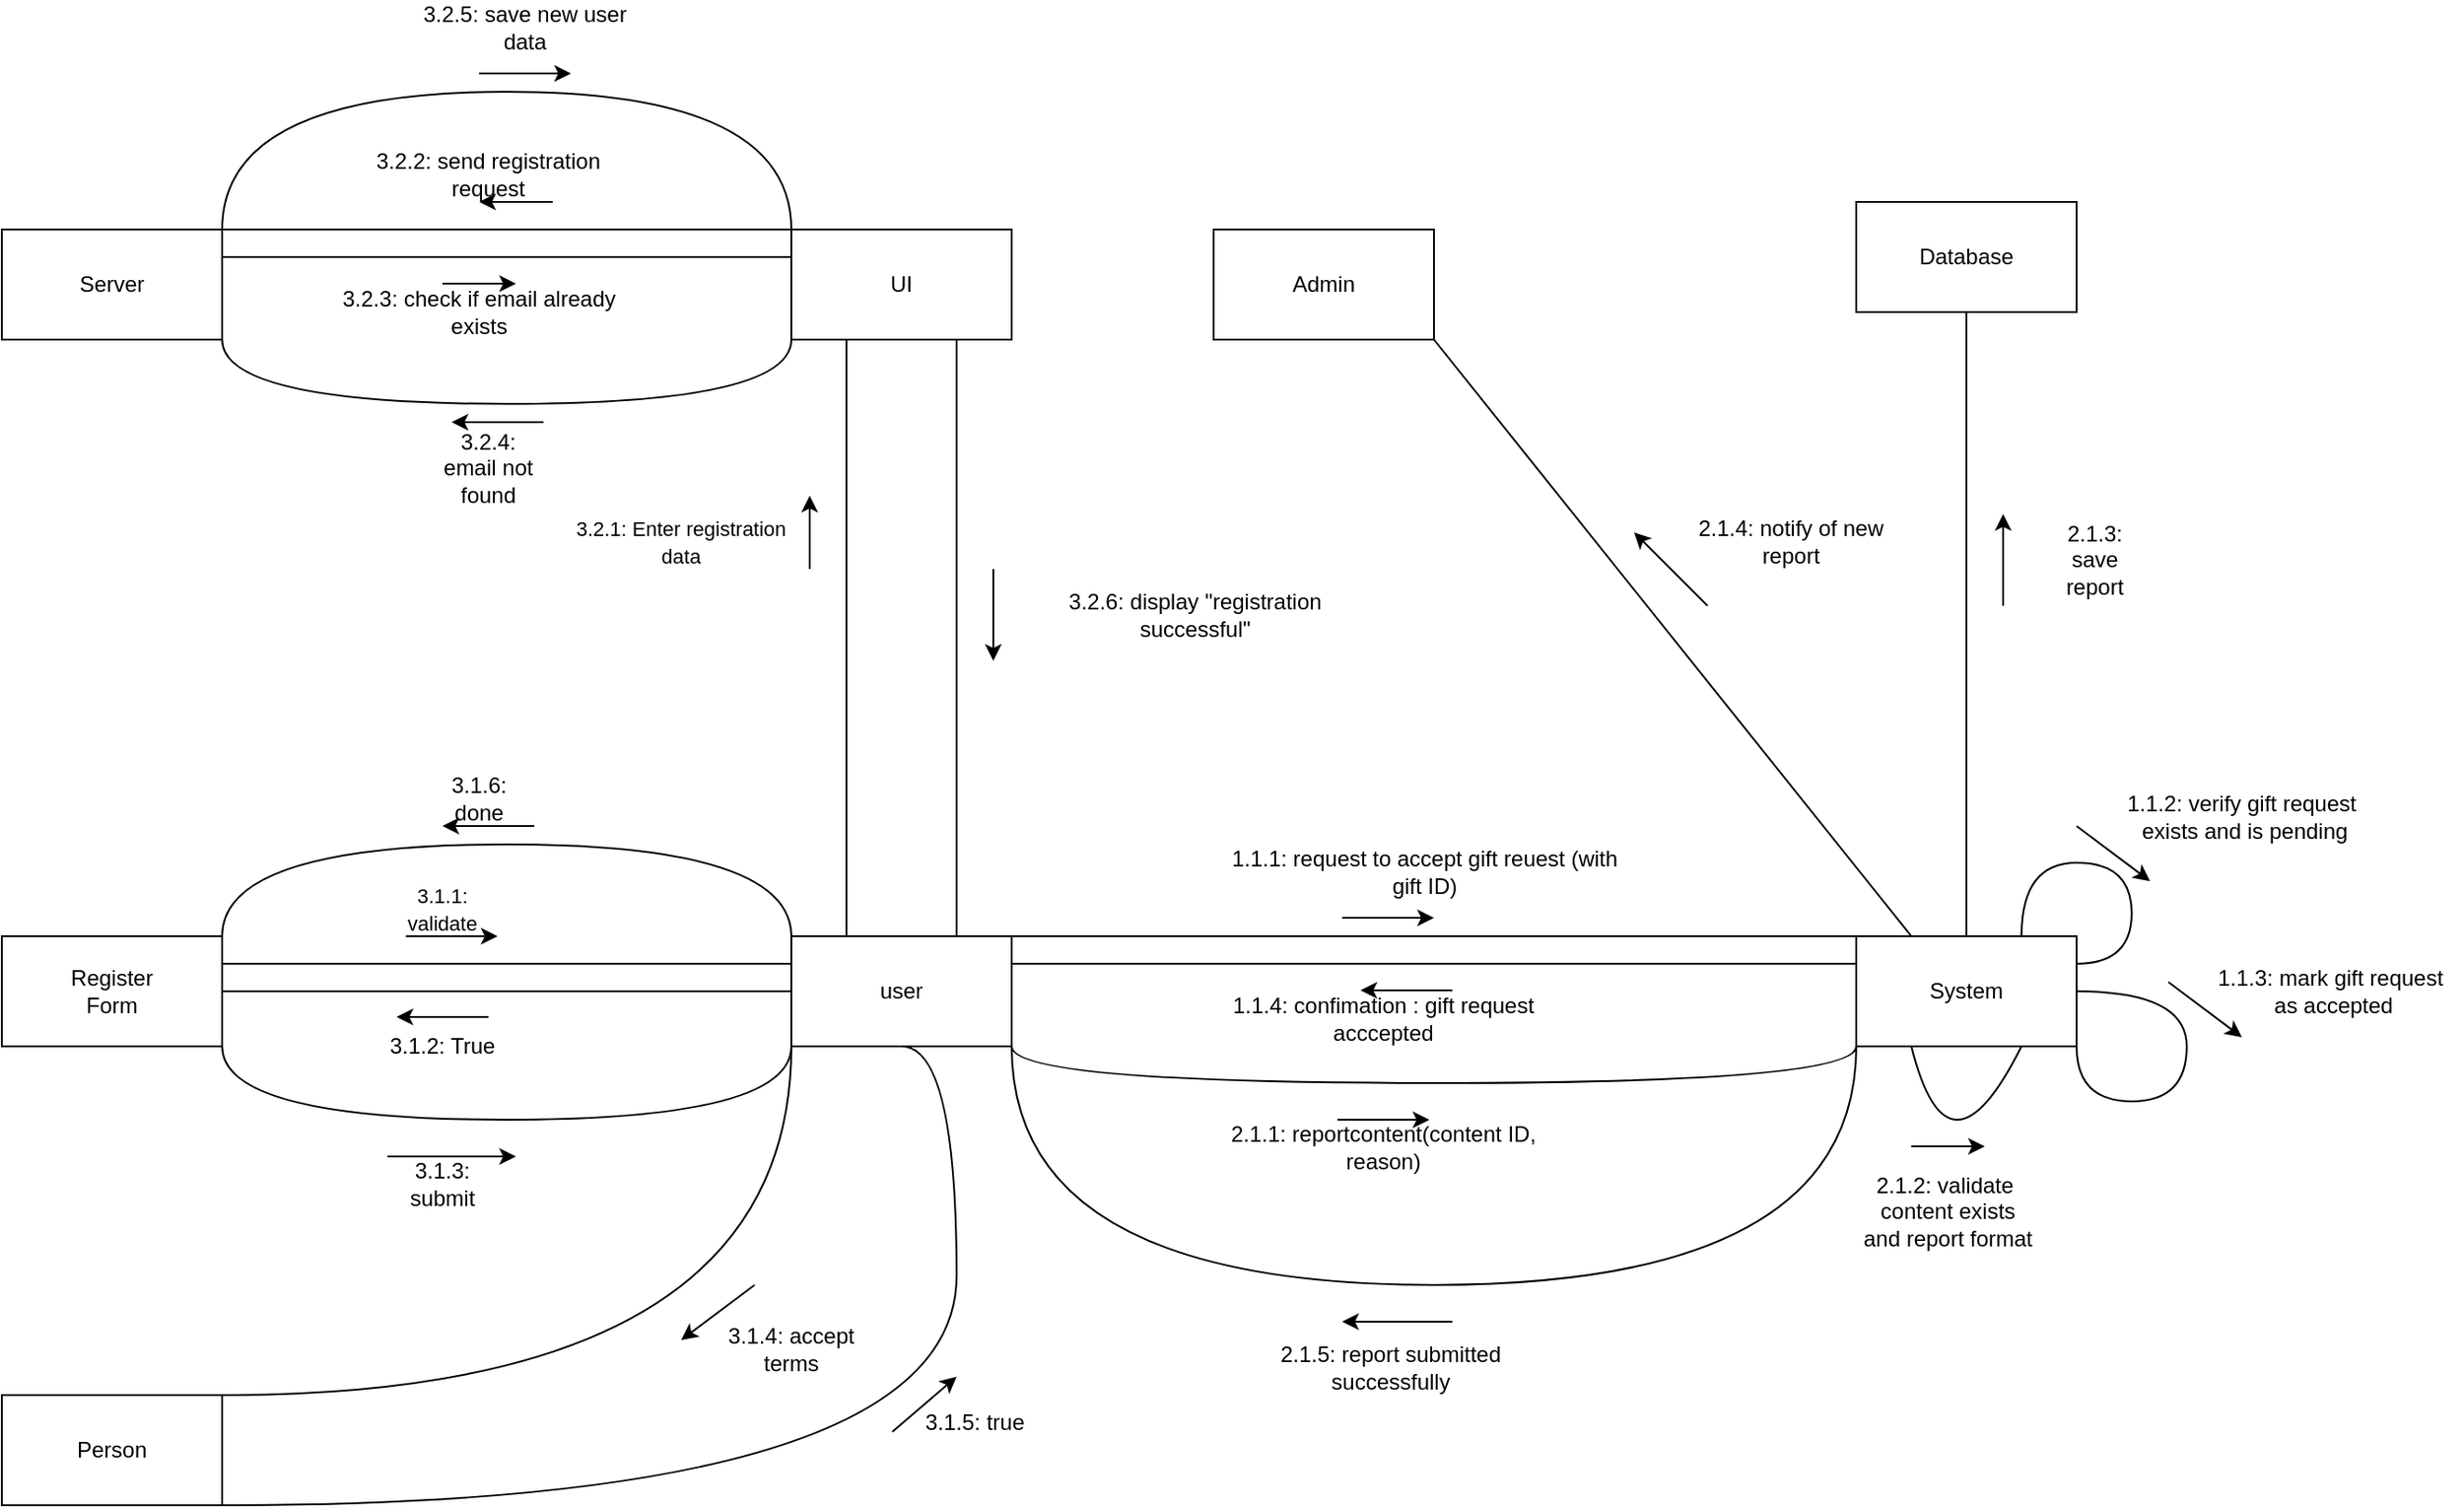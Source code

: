 <mxfile version="27.0.2">
  <diagram name="Page-1" id="LuqCLyvBA-2kQ4_CNmB2">
    <mxGraphModel dx="1892" dy="1726" grid="1" gridSize="10" guides="1" tooltips="1" connect="1" arrows="1" fold="1" page="1" pageScale="1" pageWidth="850" pageHeight="1100" math="0" shadow="0">
      <root>
        <mxCell id="0" />
        <mxCell id="1" parent="0" />
        <mxCell id="r0axmHb_OVfHNNUTWG5t-1" value="" style="rounded=0;whiteSpace=wrap;html=1;" vertex="1" parent="1">
          <mxGeometry x="70" y="50" width="120" height="60" as="geometry" />
        </mxCell>
        <mxCell id="r0axmHb_OVfHNNUTWG5t-2" value="user" style="text;html=1;align=center;verticalAlign=middle;whiteSpace=wrap;rounded=0;" vertex="1" parent="1">
          <mxGeometry x="100" y="65" width="60" height="30" as="geometry" />
        </mxCell>
        <mxCell id="r0axmHb_OVfHNNUTWG5t-3" value="" style="rounded=0;whiteSpace=wrap;html=1;" vertex="1" parent="1">
          <mxGeometry x="650" y="50" width="120" height="60" as="geometry" />
        </mxCell>
        <mxCell id="r0axmHb_OVfHNNUTWG5t-4" value="System" style="text;html=1;align=center;verticalAlign=middle;whiteSpace=wrap;rounded=0;" vertex="1" parent="1">
          <mxGeometry x="680" y="65" width="60" height="30" as="geometry" />
        </mxCell>
        <mxCell id="r0axmHb_OVfHNNUTWG5t-5" value="" style="endArrow=none;html=1;rounded=0;exitX=1;exitY=0;exitDx=0;exitDy=0;entryX=0;entryY=0;entryDx=0;entryDy=0;" edge="1" parent="1" source="r0axmHb_OVfHNNUTWG5t-1" target="r0axmHb_OVfHNNUTWG5t-3">
          <mxGeometry width="50" height="50" relative="1" as="geometry">
            <mxPoint x="350" y="110" as="sourcePoint" />
            <mxPoint x="400" y="60" as="targetPoint" />
          </mxGeometry>
        </mxCell>
        <mxCell id="r0axmHb_OVfHNNUTWG5t-6" value="" style="endArrow=classic;html=1;rounded=0;" edge="1" parent="1">
          <mxGeometry width="50" height="50" relative="1" as="geometry">
            <mxPoint x="370" y="40" as="sourcePoint" />
            <mxPoint x="420" y="40" as="targetPoint" />
          </mxGeometry>
        </mxCell>
        <mxCell id="r0axmHb_OVfHNNUTWG5t-7" value="&lt;span style=&quot;text-wrap-mode: nowrap;&quot;&gt;1.1.1: request to accept gift reuest (with gift ID)&lt;/span&gt;" style="text;html=1;align=center;verticalAlign=middle;whiteSpace=wrap;rounded=0;" vertex="1" parent="1">
          <mxGeometry x="300" width="230" height="30" as="geometry" />
        </mxCell>
        <mxCell id="r0axmHb_OVfHNNUTWG5t-9" value="" style="endArrow=none;html=1;rounded=0;entryX=0.75;entryY=0;entryDx=0;entryDy=0;edgeStyle=orthogonalEdgeStyle;curved=1;exitX=1;exitY=0.25;exitDx=0;exitDy=0;" edge="1" parent="1" source="r0axmHb_OVfHNNUTWG5t-3" target="r0axmHb_OVfHNNUTWG5t-3">
          <mxGeometry width="50" height="50" relative="1" as="geometry">
            <mxPoint x="800" y="50" as="sourcePoint" />
            <mxPoint x="710" y="180" as="targetPoint" />
            <Array as="points">
              <mxPoint x="800" y="65" />
              <mxPoint x="800" y="10" />
              <mxPoint x="740" y="10" />
            </Array>
          </mxGeometry>
        </mxCell>
        <mxCell id="r0axmHb_OVfHNNUTWG5t-10" value="" style="endArrow=classic;html=1;rounded=0;" edge="1" parent="1">
          <mxGeometry width="50" height="50" relative="1" as="geometry">
            <mxPoint x="770" y="-10" as="sourcePoint" />
            <mxPoint x="810" y="20" as="targetPoint" />
          </mxGeometry>
        </mxCell>
        <mxCell id="r0axmHb_OVfHNNUTWG5t-11" value="&lt;span style=&quot;text-wrap-mode: nowrap;&quot;&gt;1.1.2: verify gift request&lt;/span&gt;&lt;div style=&quot;text-wrap-mode: nowrap;&quot;&gt;&amp;nbsp;exists and is pending&lt;/div&gt;" style="text;html=1;align=center;verticalAlign=middle;whiteSpace=wrap;rounded=0;" vertex="1" parent="1">
          <mxGeometry x="790" y="-30" width="140" height="30" as="geometry" />
        </mxCell>
        <mxCell id="r0axmHb_OVfHNNUTWG5t-12" value="" style="endArrow=none;html=1;rounded=0;entryX=1;entryY=0.5;entryDx=0;entryDy=0;edgeStyle=orthogonalEdgeStyle;curved=1;exitX=1;exitY=1;exitDx=0;exitDy=0;" edge="1" parent="1" source="r0axmHb_OVfHNNUTWG5t-3" target="r0axmHb_OVfHNNUTWG5t-3">
          <mxGeometry width="50" height="50" relative="1" as="geometry">
            <mxPoint x="770" y="130" as="sourcePoint" />
            <mxPoint x="800" y="160" as="targetPoint" />
            <Array as="points">
              <mxPoint x="770" y="140" />
              <mxPoint x="830" y="140" />
              <mxPoint x="830" y="80" />
            </Array>
          </mxGeometry>
        </mxCell>
        <mxCell id="r0axmHb_OVfHNNUTWG5t-13" value="" style="endArrow=classic;html=1;rounded=0;" edge="1" parent="1">
          <mxGeometry width="50" height="50" relative="1" as="geometry">
            <mxPoint x="820" y="75" as="sourcePoint" />
            <mxPoint x="860" y="105" as="targetPoint" />
          </mxGeometry>
        </mxCell>
        <mxCell id="r0axmHb_OVfHNNUTWG5t-14" value="&lt;span style=&quot;text-wrap-mode: nowrap;&quot;&gt;1.1.3: mark gift request&amp;nbsp;&lt;/span&gt;&lt;div style=&quot;text-wrap-mode: nowrap;&quot;&gt;as accepted&lt;/div&gt;" style="text;html=1;align=center;verticalAlign=middle;whiteSpace=wrap;rounded=0;" vertex="1" parent="1">
          <mxGeometry x="840" y="65" width="140" height="30" as="geometry" />
        </mxCell>
        <mxCell id="r0axmHb_OVfHNNUTWG5t-15" value="" style="endArrow=classic;html=1;rounded=0;" edge="1" parent="1">
          <mxGeometry width="50" height="50" relative="1" as="geometry">
            <mxPoint x="430" y="79.5" as="sourcePoint" />
            <mxPoint x="380" y="79.5" as="targetPoint" />
          </mxGeometry>
        </mxCell>
        <mxCell id="r0axmHb_OVfHNNUTWG5t-16" value="" style="endArrow=none;html=1;rounded=0;entryX=0;entryY=0.25;entryDx=0;entryDy=0;exitX=1;exitY=0.25;exitDx=0;exitDy=0;" edge="1" parent="1" source="r0axmHb_OVfHNNUTWG5t-1" target="r0axmHb_OVfHNNUTWG5t-3">
          <mxGeometry width="50" height="50" relative="1" as="geometry">
            <mxPoint x="560" y="160" as="sourcePoint" />
            <mxPoint x="610" y="110" as="targetPoint" />
          </mxGeometry>
        </mxCell>
        <mxCell id="r0axmHb_OVfHNNUTWG5t-17" value="&lt;span style=&quot;text-wrap-mode: nowrap;&quot;&gt;1.1.4: confimation : gift request acccepted&lt;/span&gt;" style="text;html=1;align=center;verticalAlign=middle;whiteSpace=wrap;rounded=0;" vertex="1" parent="1">
          <mxGeometry x="290" y="80" width="205" height="30" as="geometry" />
        </mxCell>
        <mxCell id="r0axmHb_OVfHNNUTWG5t-18" value="" style="endArrow=none;html=1;rounded=0;exitX=1;exitY=1;exitDx=0;exitDy=0;entryX=0;entryY=1;entryDx=0;entryDy=0;edgeStyle=orthogonalEdgeStyle;curved=1;" edge="1" parent="1" source="r0axmHb_OVfHNNUTWG5t-1" target="r0axmHb_OVfHNNUTWG5t-3">
          <mxGeometry width="50" height="50" relative="1" as="geometry">
            <mxPoint x="360" y="230" as="sourcePoint" />
            <mxPoint x="410" y="180" as="targetPoint" />
            <Array as="points">
              <mxPoint x="190" y="130" />
              <mxPoint x="650" y="130" />
            </Array>
          </mxGeometry>
        </mxCell>
        <mxCell id="r0axmHb_OVfHNNUTWG5t-19" value="" style="endArrow=classic;html=1;rounded=0;" edge="1" parent="1">
          <mxGeometry width="50" height="50" relative="1" as="geometry">
            <mxPoint x="367.5" y="150" as="sourcePoint" />
            <mxPoint x="417.5" y="150" as="targetPoint" />
          </mxGeometry>
        </mxCell>
        <mxCell id="r0axmHb_OVfHNNUTWG5t-20" value="&lt;span style=&quot;text-wrap-mode: nowrap;&quot;&gt;2.1.1: reportcontent(content ID, reason)&lt;/span&gt;" style="text;html=1;align=center;verticalAlign=middle;whiteSpace=wrap;rounded=0;" vertex="1" parent="1">
          <mxGeometry x="306" y="150" width="173" height="30" as="geometry" />
        </mxCell>
        <mxCell id="r0axmHb_OVfHNNUTWG5t-21" value="" style="endArrow=none;html=1;rounded=0;entryX=0.75;entryY=1;entryDx=0;entryDy=0;exitX=0.25;exitY=1;exitDx=0;exitDy=0;edgeStyle=orthogonalEdgeStyle;curved=1;" edge="1" parent="1" source="r0axmHb_OVfHNNUTWG5t-3" target="r0axmHb_OVfHNNUTWG5t-3">
          <mxGeometry width="50" height="50" relative="1" as="geometry">
            <mxPoint x="680" y="130" as="sourcePoint" />
            <mxPoint x="740" y="130" as="targetPoint" />
            <Array as="points">
              <mxPoint x="700" y="190" />
            </Array>
          </mxGeometry>
        </mxCell>
        <mxCell id="r0axmHb_OVfHNNUTWG5t-22" value="" style="endArrow=classic;html=1;rounded=0;" edge="1" parent="1">
          <mxGeometry width="50" height="50" relative="1" as="geometry">
            <mxPoint x="680" y="164.5" as="sourcePoint" />
            <mxPoint x="720" y="164.5" as="targetPoint" />
          </mxGeometry>
        </mxCell>
        <mxCell id="r0axmHb_OVfHNNUTWG5t-23" value="&lt;span style=&quot;text-wrap-mode: nowrap;&quot;&gt;2.1.2: validate&amp;nbsp;&lt;/span&gt;&lt;div style=&quot;text-wrap-mode: nowrap;&quot;&gt;content exists&lt;/div&gt;&lt;div style=&quot;text-wrap-mode: nowrap;&quot;&gt;and report format&lt;/div&gt;" style="text;html=1;align=center;verticalAlign=middle;whiteSpace=wrap;rounded=0;" vertex="1" parent="1">
          <mxGeometry x="650" y="170" width="100" height="60" as="geometry" />
        </mxCell>
        <mxCell id="r0axmHb_OVfHNNUTWG5t-24" value="" style="rounded=0;whiteSpace=wrap;html=1;" vertex="1" parent="1">
          <mxGeometry x="650" y="-350" width="120" height="60" as="geometry" />
        </mxCell>
        <mxCell id="r0axmHb_OVfHNNUTWG5t-25" value="Database" style="text;html=1;align=center;verticalAlign=middle;whiteSpace=wrap;rounded=0;" vertex="1" parent="1">
          <mxGeometry x="680" y="-335" width="60" height="30" as="geometry" />
        </mxCell>
        <mxCell id="r0axmHb_OVfHNNUTWG5t-26" value="" style="endArrow=none;html=1;rounded=0;exitX=0.5;exitY=0;exitDx=0;exitDy=0;entryX=0.5;entryY=1;entryDx=0;entryDy=0;" edge="1" parent="1" source="r0axmHb_OVfHNNUTWG5t-3" target="r0axmHb_OVfHNNUTWG5t-24">
          <mxGeometry width="50" height="50" relative="1" as="geometry">
            <mxPoint x="680" y="-30" as="sourcePoint" />
            <mxPoint x="730" y="-80" as="targetPoint" />
          </mxGeometry>
        </mxCell>
        <mxCell id="r0axmHb_OVfHNNUTWG5t-27" value="" style="endArrow=classic;html=1;rounded=0;" edge="1" parent="1">
          <mxGeometry width="50" height="50" relative="1" as="geometry">
            <mxPoint x="730" y="-130" as="sourcePoint" />
            <mxPoint x="730" y="-180" as="targetPoint" />
          </mxGeometry>
        </mxCell>
        <mxCell id="r0axmHb_OVfHNNUTWG5t-28" value="&lt;span style=&quot;text-wrap-mode: nowrap;&quot;&gt;2.1.3: save report&lt;/span&gt;" style="text;html=1;align=center;verticalAlign=middle;whiteSpace=wrap;rounded=0;" vertex="1" parent="1">
          <mxGeometry x="750" y="-170" width="60" height="30" as="geometry" />
        </mxCell>
        <mxCell id="r0axmHb_OVfHNNUTWG5t-29" value="" style="rounded=0;whiteSpace=wrap;html=1;" vertex="1" parent="1">
          <mxGeometry x="300" y="-335" width="120" height="60" as="geometry" />
        </mxCell>
        <mxCell id="r0axmHb_OVfHNNUTWG5t-30" value="Admin" style="text;html=1;align=center;verticalAlign=middle;whiteSpace=wrap;rounded=0;" vertex="1" parent="1">
          <mxGeometry x="330" y="-320" width="60" height="30" as="geometry" />
        </mxCell>
        <mxCell id="r0axmHb_OVfHNNUTWG5t-31" value="" style="endArrow=none;html=1;rounded=0;entryX=0.25;entryY=0;entryDx=0;entryDy=0;exitX=1;exitY=1;exitDx=0;exitDy=0;" edge="1" parent="1" source="r0axmHb_OVfHNNUTWG5t-29" target="r0axmHb_OVfHNNUTWG5t-3">
          <mxGeometry width="50" height="50" relative="1" as="geometry">
            <mxPoint x="610" y="-60" as="sourcePoint" />
            <mxPoint x="660" y="-110" as="targetPoint" />
          </mxGeometry>
        </mxCell>
        <mxCell id="r0axmHb_OVfHNNUTWG5t-32" value="" style="endArrow=classic;html=1;rounded=0;" edge="1" parent="1">
          <mxGeometry width="50" height="50" relative="1" as="geometry">
            <mxPoint x="569" y="-130" as="sourcePoint" />
            <mxPoint x="529" y="-170" as="targetPoint" />
          </mxGeometry>
        </mxCell>
        <mxCell id="r0axmHb_OVfHNNUTWG5t-33" value="&lt;span style=&quot;text-wrap-mode: nowrap;&quot;&gt;2.1.4: notify of new report&lt;/span&gt;" style="text;html=1;align=center;verticalAlign=middle;whiteSpace=wrap;rounded=0;" vertex="1" parent="1">
          <mxGeometry x="549" y="-180" width="131" height="30" as="geometry" />
        </mxCell>
        <mxCell id="r0axmHb_OVfHNNUTWG5t-34" value="" style="endArrow=none;html=1;rounded=0;entryX=0;entryY=1;entryDx=0;entryDy=0;exitX=1;exitY=1;exitDx=0;exitDy=0;edgeStyle=orthogonalEdgeStyle;curved=1;" edge="1" parent="1" source="r0axmHb_OVfHNNUTWG5t-1" target="r0axmHb_OVfHNNUTWG5t-3">
          <mxGeometry width="50" height="50" relative="1" as="geometry">
            <mxPoint x="520" y="300" as="sourcePoint" />
            <mxPoint x="570" y="250" as="targetPoint" />
            <Array as="points">
              <mxPoint x="190" y="240" />
              <mxPoint x="650" y="240" />
            </Array>
          </mxGeometry>
        </mxCell>
        <mxCell id="r0axmHb_OVfHNNUTWG5t-35" value="" style="endArrow=classic;html=1;rounded=0;" edge="1" parent="1">
          <mxGeometry width="50" height="50" relative="1" as="geometry">
            <mxPoint x="430" y="260" as="sourcePoint" />
            <mxPoint x="370" y="260" as="targetPoint" />
          </mxGeometry>
        </mxCell>
        <mxCell id="r0axmHb_OVfHNNUTWG5t-36" value="&lt;span style=&quot;text-wrap-mode: nowrap;&quot;&gt;2.1.5: report submitted successfully&lt;/span&gt;" style="text;html=1;align=center;verticalAlign=middle;whiteSpace=wrap;rounded=0;" vertex="1" parent="1">
          <mxGeometry x="314" y="270" width="165" height="30" as="geometry" />
        </mxCell>
        <mxCell id="r0axmHb_OVfHNNUTWG5t-37" value="" style="rounded=0;whiteSpace=wrap;html=1;" vertex="1" parent="1">
          <mxGeometry x="-360" y="50" width="120" height="60" as="geometry" />
        </mxCell>
        <mxCell id="r0axmHb_OVfHNNUTWG5t-38" value="Register Form" style="text;html=1;align=center;verticalAlign=middle;whiteSpace=wrap;rounded=0;" vertex="1" parent="1">
          <mxGeometry x="-330" y="65" width="60" height="30" as="geometry" />
        </mxCell>
        <mxCell id="r0axmHb_OVfHNNUTWG5t-39" value="" style="rounded=0;whiteSpace=wrap;html=1;" vertex="1" parent="1">
          <mxGeometry x="-360" y="300" width="120" height="60" as="geometry" />
        </mxCell>
        <mxCell id="r0axmHb_OVfHNNUTWG5t-40" value="Person" style="text;html=1;align=center;verticalAlign=middle;whiteSpace=wrap;rounded=0;" vertex="1" parent="1">
          <mxGeometry x="-330" y="315" width="60" height="30" as="geometry" />
        </mxCell>
        <mxCell id="r0axmHb_OVfHNNUTWG5t-41" value="" style="endArrow=none;html=1;rounded=0;exitX=1;exitY=0.25;exitDx=0;exitDy=0;entryX=0;entryY=0.25;entryDx=0;entryDy=0;" edge="1" parent="1" source="r0axmHb_OVfHNNUTWG5t-37" target="r0axmHb_OVfHNNUTWG5t-1">
          <mxGeometry width="50" height="50" relative="1" as="geometry">
            <mxPoint x="-130" y="80" as="sourcePoint" />
            <mxPoint x="-20" y="65" as="targetPoint" />
          </mxGeometry>
        </mxCell>
        <mxCell id="r0axmHb_OVfHNNUTWG5t-42" value="" style="endArrow=classic;html=1;rounded=0;" edge="1" parent="1">
          <mxGeometry width="50" height="50" relative="1" as="geometry">
            <mxPoint x="-140" y="50" as="sourcePoint" />
            <mxPoint x="-90" y="50" as="targetPoint" />
          </mxGeometry>
        </mxCell>
        <mxCell id="r0axmHb_OVfHNNUTWG5t-43" value="&lt;span style=&quot;font-size: 11px; text-wrap-mode: nowrap; background-color: rgb(255, 255, 255);&quot;&gt;3.1.1: validate&lt;/span&gt;" style="text;html=1;align=center;verticalAlign=middle;whiteSpace=wrap;rounded=0;" vertex="1" parent="1">
          <mxGeometry x="-150" y="20" width="60" height="30" as="geometry" />
        </mxCell>
        <mxCell id="r0axmHb_OVfHNNUTWG5t-44" value="" style="endArrow=none;html=1;rounded=0;entryX=0;entryY=0.5;entryDx=0;entryDy=0;exitX=1;exitY=0.5;exitDx=0;exitDy=0;" edge="1" parent="1" source="r0axmHb_OVfHNNUTWG5t-37" target="r0axmHb_OVfHNNUTWG5t-1">
          <mxGeometry width="50" height="50" relative="1" as="geometry">
            <mxPoint x="-70" y="170" as="sourcePoint" />
            <mxPoint x="-20" y="120" as="targetPoint" />
          </mxGeometry>
        </mxCell>
        <mxCell id="r0axmHb_OVfHNNUTWG5t-45" value="" style="endArrow=classic;html=1;rounded=0;" edge="1" parent="1">
          <mxGeometry width="50" height="50" relative="1" as="geometry">
            <mxPoint x="-95" y="94" as="sourcePoint" />
            <mxPoint x="-145" y="94" as="targetPoint" />
          </mxGeometry>
        </mxCell>
        <mxCell id="r0axmHb_OVfHNNUTWG5t-46" value="&lt;span style=&quot;text-wrap-mode: nowrap;&quot;&gt;3.1.2: True&lt;/span&gt;" style="text;html=1;align=center;verticalAlign=middle;whiteSpace=wrap;rounded=0;" vertex="1" parent="1">
          <mxGeometry x="-150" y="95" width="60" height="30" as="geometry" />
        </mxCell>
        <mxCell id="r0axmHb_OVfHNNUTWG5t-47" value="" style="endArrow=none;html=1;rounded=0;exitX=1;exitY=1;exitDx=0;exitDy=0;entryX=0;entryY=1;entryDx=0;entryDy=0;edgeStyle=orthogonalEdgeStyle;curved=1;" edge="1" parent="1" source="r0axmHb_OVfHNNUTWG5t-37" target="r0axmHb_OVfHNNUTWG5t-1">
          <mxGeometry width="50" height="50" relative="1" as="geometry">
            <mxPoint x="-140" y="200" as="sourcePoint" />
            <mxPoint x="-90" y="150" as="targetPoint" />
            <Array as="points">
              <mxPoint x="-240" y="150" />
              <mxPoint x="70" y="150" />
            </Array>
          </mxGeometry>
        </mxCell>
        <mxCell id="r0axmHb_OVfHNNUTWG5t-48" value="" style="endArrow=classic;html=1;rounded=0;" edge="1" parent="1">
          <mxGeometry width="50" height="50" relative="1" as="geometry">
            <mxPoint x="-150" y="170" as="sourcePoint" />
            <mxPoint x="-80" y="170" as="targetPoint" />
          </mxGeometry>
        </mxCell>
        <mxCell id="r0axmHb_OVfHNNUTWG5t-50" value="&lt;span style=&quot;text-wrap-mode: nowrap;&quot;&gt;3.1.3: submit&lt;/span&gt;" style="text;html=1;align=center;verticalAlign=middle;whiteSpace=wrap;rounded=0;" vertex="1" parent="1">
          <mxGeometry x="-150" y="170" width="60" height="30" as="geometry" />
        </mxCell>
        <mxCell id="r0axmHb_OVfHNNUTWG5t-51" value="" style="endArrow=none;html=1;rounded=0;entryX=0;entryY=1;entryDx=0;entryDy=0;exitX=1;exitY=0;exitDx=0;exitDy=0;edgeStyle=orthogonalEdgeStyle;curved=1;" edge="1" parent="1" source="r0axmHb_OVfHNNUTWG5t-39" target="r0axmHb_OVfHNNUTWG5t-1">
          <mxGeometry width="50" height="50" relative="1" as="geometry">
            <mxPoint x="10" y="330" as="sourcePoint" />
            <mxPoint x="60" y="280" as="targetPoint" />
            <Array as="points">
              <mxPoint x="70" y="300" />
            </Array>
          </mxGeometry>
        </mxCell>
        <mxCell id="r0axmHb_OVfHNNUTWG5t-52" value="" style="endArrow=classic;html=1;rounded=0;" edge="1" parent="1">
          <mxGeometry width="50" height="50" relative="1" as="geometry">
            <mxPoint x="50" y="240" as="sourcePoint" />
            <mxPoint x="10" y="270" as="targetPoint" />
          </mxGeometry>
        </mxCell>
        <mxCell id="r0axmHb_OVfHNNUTWG5t-53" value="&lt;span style=&quot;text-wrap-mode: nowrap;&quot;&gt;3.1.4: accept terms&lt;/span&gt;" style="text;html=1;align=center;verticalAlign=middle;whiteSpace=wrap;rounded=0;" vertex="1" parent="1">
          <mxGeometry x="30" y="260" width="80" height="30" as="geometry" />
        </mxCell>
        <mxCell id="r0axmHb_OVfHNNUTWG5t-55" value="" style="endArrow=none;html=1;rounded=0;exitX=1;exitY=1;exitDx=0;exitDy=0;entryX=0.5;entryY=1;entryDx=0;entryDy=0;edgeStyle=orthogonalEdgeStyle;curved=1;" edge="1" parent="1" source="r0axmHb_OVfHNNUTWG5t-39" target="r0axmHb_OVfHNNUTWG5t-1">
          <mxGeometry width="50" height="50" relative="1" as="geometry">
            <mxPoint x="-160" y="380" as="sourcePoint" />
            <mxPoint x="-110" y="330" as="targetPoint" />
            <Array as="points">
              <mxPoint x="160" y="360" />
              <mxPoint x="160" y="110" />
            </Array>
          </mxGeometry>
        </mxCell>
        <mxCell id="r0axmHb_OVfHNNUTWG5t-56" value="" style="endArrow=classic;html=1;rounded=0;entryX=0.25;entryY=0;entryDx=0;entryDy=0;" edge="1" parent="1">
          <mxGeometry width="50" height="50" relative="1" as="geometry">
            <mxPoint x="125" y="320" as="sourcePoint" />
            <mxPoint x="160" y="290" as="targetPoint" />
          </mxGeometry>
        </mxCell>
        <mxCell id="r0axmHb_OVfHNNUTWG5t-57" value="&lt;span style=&quot;text-wrap-mode: nowrap;&quot;&gt;3.1.5: true&lt;/span&gt;" style="text;html=1;align=center;verticalAlign=middle;whiteSpace=wrap;rounded=0;" vertex="1" parent="1">
          <mxGeometry x="140" y="300" width="60" height="30" as="geometry" />
        </mxCell>
        <mxCell id="r0axmHb_OVfHNNUTWG5t-58" value="" style="endArrow=none;html=1;rounded=0;exitX=1;exitY=0;exitDx=0;exitDy=0;entryX=0;entryY=0;entryDx=0;entryDy=0;edgeStyle=orthogonalEdgeStyle;curved=1;" edge="1" parent="1" source="r0axmHb_OVfHNNUTWG5t-37" target="r0axmHb_OVfHNNUTWG5t-1">
          <mxGeometry width="50" height="50" relative="1" as="geometry">
            <mxPoint x="-230" y="10" as="sourcePoint" />
            <mxPoint x="-180" y="-40" as="targetPoint" />
            <Array as="points">
              <mxPoint x="-240" />
              <mxPoint x="70" />
            </Array>
          </mxGeometry>
        </mxCell>
        <mxCell id="r0axmHb_OVfHNNUTWG5t-59" value="" style="endArrow=classic;html=1;rounded=0;" edge="1" parent="1">
          <mxGeometry width="50" height="50" relative="1" as="geometry">
            <mxPoint x="-70" y="-10" as="sourcePoint" />
            <mxPoint x="-120" y="-10" as="targetPoint" />
          </mxGeometry>
        </mxCell>
        <mxCell id="r0axmHb_OVfHNNUTWG5t-60" value="&lt;span style=&quot;text-wrap-mode: nowrap;&quot;&gt;3.1.6: done&lt;/span&gt;" style="text;html=1;align=center;verticalAlign=middle;whiteSpace=wrap;rounded=0;" vertex="1" parent="1">
          <mxGeometry x="-130" y="-40" width="60" height="30" as="geometry" />
        </mxCell>
        <mxCell id="r0axmHb_OVfHNNUTWG5t-61" value="" style="rounded=0;whiteSpace=wrap;html=1;" vertex="1" parent="1">
          <mxGeometry x="70" y="-335" width="120" height="60" as="geometry" />
        </mxCell>
        <mxCell id="r0axmHb_OVfHNNUTWG5t-62" value="UI" style="text;html=1;align=center;verticalAlign=middle;whiteSpace=wrap;rounded=0;" vertex="1" parent="1">
          <mxGeometry x="100" y="-320" width="60" height="30" as="geometry" />
        </mxCell>
        <mxCell id="r0axmHb_OVfHNNUTWG5t-63" value="" style="rounded=0;whiteSpace=wrap;html=1;" vertex="1" parent="1">
          <mxGeometry x="-360" y="-335" width="120" height="60" as="geometry" />
        </mxCell>
        <mxCell id="r0axmHb_OVfHNNUTWG5t-64" value="Server" style="text;html=1;align=center;verticalAlign=middle;whiteSpace=wrap;rounded=0;" vertex="1" parent="1">
          <mxGeometry x="-330" y="-320" width="60" height="30" as="geometry" />
        </mxCell>
        <mxCell id="r0axmHb_OVfHNNUTWG5t-65" value="" style="endArrow=none;html=1;rounded=0;exitX=0.25;exitY=0;exitDx=0;exitDy=0;entryX=0.25;entryY=1;entryDx=0;entryDy=0;" edge="1" parent="1" source="r0axmHb_OVfHNNUTWG5t-1" target="r0axmHb_OVfHNNUTWG5t-61">
          <mxGeometry width="50" height="50" relative="1" as="geometry">
            <mxPoint x="110" as="sourcePoint" />
            <mxPoint x="160" y="-50" as="targetPoint" />
          </mxGeometry>
        </mxCell>
        <mxCell id="r0axmHb_OVfHNNUTWG5t-66" value="" style="endArrow=classic;html=1;rounded=0;" edge="1" parent="1">
          <mxGeometry width="50" height="50" relative="1" as="geometry">
            <mxPoint x="80" y="-150" as="sourcePoint" />
            <mxPoint x="80" y="-190" as="targetPoint" />
          </mxGeometry>
        </mxCell>
        <mxCell id="r0axmHb_OVfHNNUTWG5t-67" value="&lt;span style=&quot;font-size: 11px; text-wrap-mode: nowrap; background-color: rgb(255, 255, 255);&quot;&gt;3.2.1: Enter registration data&lt;/span&gt;" style="text;html=1;align=center;verticalAlign=middle;whiteSpace=wrap;rounded=0;" vertex="1" parent="1">
          <mxGeometry x="-50" y="-180" width="120" height="30" as="geometry" />
        </mxCell>
        <mxCell id="r0axmHb_OVfHNNUTWG5t-68" value="" style="endArrow=none;html=1;rounded=0;entryX=0;entryY=0;entryDx=0;entryDy=0;exitX=1;exitY=0;exitDx=0;exitDy=0;" edge="1" parent="1" source="r0axmHb_OVfHNNUTWG5t-63" target="r0axmHb_OVfHNNUTWG5t-61">
          <mxGeometry width="50" height="50" relative="1" as="geometry">
            <mxPoint x="-10" y="-260" as="sourcePoint" />
            <mxPoint x="40" y="-310" as="targetPoint" />
          </mxGeometry>
        </mxCell>
        <mxCell id="r0axmHb_OVfHNNUTWG5t-69" value="" style="endArrow=classic;html=1;rounded=0;" edge="1" parent="1">
          <mxGeometry width="50" height="50" relative="1" as="geometry">
            <mxPoint x="-60" y="-350" as="sourcePoint" />
            <mxPoint x="-100" y="-350" as="targetPoint" />
          </mxGeometry>
        </mxCell>
        <mxCell id="r0axmHb_OVfHNNUTWG5t-70" value="&lt;span style=&quot;text-wrap-mode: nowrap;&quot;&gt;3.2.2: send registration request&lt;/span&gt;" style="text;html=1;align=center;verticalAlign=middle;whiteSpace=wrap;rounded=0;" vertex="1" parent="1">
          <mxGeometry x="-170" y="-380" width="150" height="30" as="geometry" />
        </mxCell>
        <mxCell id="r0axmHb_OVfHNNUTWG5t-71" value="" style="endArrow=none;html=1;rounded=0;exitX=1;exitY=0.25;exitDx=0;exitDy=0;entryX=0;entryY=0.25;entryDx=0;entryDy=0;" edge="1" parent="1" source="r0axmHb_OVfHNNUTWG5t-63" target="r0axmHb_OVfHNNUTWG5t-61">
          <mxGeometry width="50" height="50" relative="1" as="geometry">
            <mxPoint x="-160" y="-230" as="sourcePoint" />
            <mxPoint x="-110" y="-280" as="targetPoint" />
          </mxGeometry>
        </mxCell>
        <mxCell id="r0axmHb_OVfHNNUTWG5t-72" value="" style="endArrow=classic;html=1;rounded=0;" edge="1" parent="1">
          <mxGeometry width="50" height="50" relative="1" as="geometry">
            <mxPoint x="-120" y="-305.5" as="sourcePoint" />
            <mxPoint x="-80" y="-305.5" as="targetPoint" />
          </mxGeometry>
        </mxCell>
        <mxCell id="r0axmHb_OVfHNNUTWG5t-73" value="&lt;span style=&quot;text-wrap-mode: nowrap;&quot;&gt;3.2.3: check if email already exists&lt;/span&gt;" style="text;html=1;align=center;verticalAlign=middle;whiteSpace=wrap;rounded=0;" vertex="1" parent="1">
          <mxGeometry x="-180" y="-305" width="160" height="30" as="geometry" />
        </mxCell>
        <mxCell id="r0axmHb_OVfHNNUTWG5t-74" value="" style="endArrow=none;html=1;rounded=0;entryX=0;entryY=1;entryDx=0;entryDy=0;exitX=1;exitY=1;exitDx=0;exitDy=0;edgeStyle=orthogonalEdgeStyle;curved=1;" edge="1" parent="1" source="r0axmHb_OVfHNNUTWG5t-63" target="r0axmHb_OVfHNNUTWG5t-61">
          <mxGeometry width="50" height="50" relative="1" as="geometry">
            <mxPoint x="-150" y="-170" as="sourcePoint" />
            <mxPoint x="-100" y="-220" as="targetPoint" />
            <Array as="points">
              <mxPoint x="-240" y="-240" />
              <mxPoint x="70" y="-240" />
            </Array>
          </mxGeometry>
        </mxCell>
        <mxCell id="r0axmHb_OVfHNNUTWG5t-75" value="&lt;span style=&quot;text-wrap-mode: nowrap;&quot;&gt;3.2.4: email not found&lt;/span&gt;" style="text;html=1;align=center;verticalAlign=middle;whiteSpace=wrap;rounded=0;" vertex="1" parent="1">
          <mxGeometry x="-125" y="-220" width="60" height="30" as="geometry" />
        </mxCell>
        <mxCell id="r0axmHb_OVfHNNUTWG5t-76" value="" style="endArrow=classic;html=1;rounded=0;" edge="1" parent="1">
          <mxGeometry width="50" height="50" relative="1" as="geometry">
            <mxPoint x="-65" y="-230" as="sourcePoint" />
            <mxPoint x="-115" y="-230" as="targetPoint" />
          </mxGeometry>
        </mxCell>
        <mxCell id="r0axmHb_OVfHNNUTWG5t-77" value="" style="endArrow=none;html=1;rounded=0;exitX=1;exitY=0;exitDx=0;exitDy=0;entryX=0;entryY=0;entryDx=0;entryDy=0;edgeStyle=orthogonalEdgeStyle;curved=1;" edge="1" parent="1" source="r0axmHb_OVfHNNUTWG5t-63" target="r0axmHb_OVfHNNUTWG5t-61">
          <mxGeometry width="50" height="50" relative="1" as="geometry">
            <mxPoint x="-190" y="-390" as="sourcePoint" />
            <mxPoint x="-140" y="-440" as="targetPoint" />
            <Array as="points">
              <mxPoint x="-240" y="-410" />
              <mxPoint x="70" y="-410" />
            </Array>
          </mxGeometry>
        </mxCell>
        <mxCell id="r0axmHb_OVfHNNUTWG5t-78" value="" style="endArrow=classic;html=1;rounded=0;" edge="1" parent="1">
          <mxGeometry width="50" height="50" relative="1" as="geometry">
            <mxPoint x="-100" y="-420" as="sourcePoint" />
            <mxPoint x="-50" y="-420" as="targetPoint" />
          </mxGeometry>
        </mxCell>
        <mxCell id="r0axmHb_OVfHNNUTWG5t-79" value="&lt;span style=&quot;text-wrap-mode: nowrap;&quot;&gt;3.2.5: save new user data&lt;/span&gt;" style="text;html=1;align=center;verticalAlign=middle;whiteSpace=wrap;rounded=0;" vertex="1" parent="1">
          <mxGeometry x="-140" y="-460" width="130" height="30" as="geometry" />
        </mxCell>
        <mxCell id="r0axmHb_OVfHNNUTWG5t-80" value="" style="endArrow=none;html=1;rounded=0;entryX=0.75;entryY=1;entryDx=0;entryDy=0;exitX=0.75;exitY=0;exitDx=0;exitDy=0;" edge="1" parent="1" source="r0axmHb_OVfHNNUTWG5t-1" target="r0axmHb_OVfHNNUTWG5t-61">
          <mxGeometry width="50" height="50" relative="1" as="geometry">
            <mxPoint x="150" y="-130" as="sourcePoint" />
            <mxPoint x="200" y="-180" as="targetPoint" />
          </mxGeometry>
        </mxCell>
        <mxCell id="r0axmHb_OVfHNNUTWG5t-81" value="" style="endArrow=classic;html=1;rounded=0;" edge="1" parent="1">
          <mxGeometry width="50" height="50" relative="1" as="geometry">
            <mxPoint x="180" y="-150" as="sourcePoint" />
            <mxPoint x="180" y="-100" as="targetPoint" />
          </mxGeometry>
        </mxCell>
        <mxCell id="r0axmHb_OVfHNNUTWG5t-82" value="&lt;span style=&quot;text-wrap-mode: nowrap;&quot;&gt;3.2.6: display &quot;registration successful&quot;&lt;/span&gt;" style="text;html=1;align=center;verticalAlign=middle;whiteSpace=wrap;rounded=0;" vertex="1" parent="1">
          <mxGeometry x="200" y="-140" width="180" height="30" as="geometry" />
        </mxCell>
      </root>
    </mxGraphModel>
  </diagram>
</mxfile>
